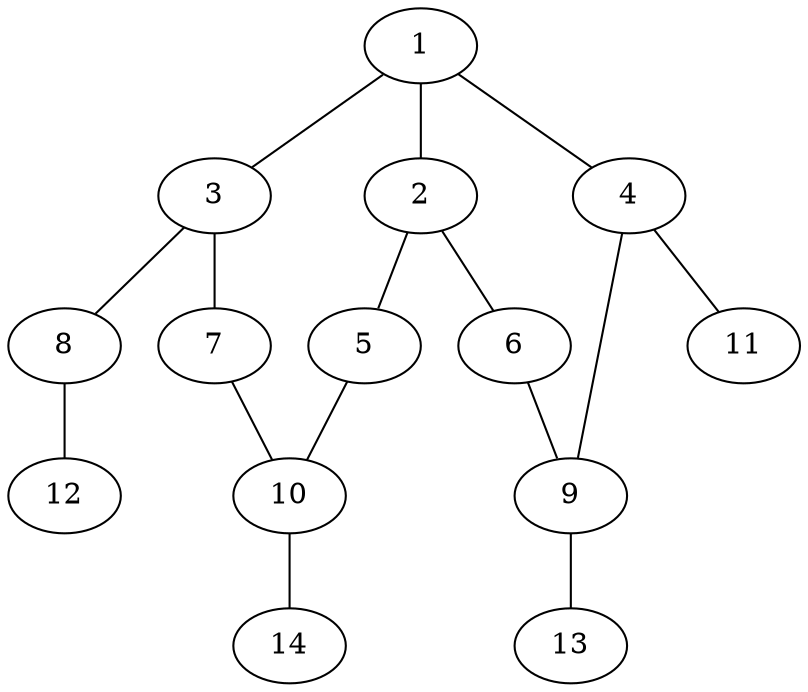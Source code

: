 graph molecule_4095 {
	1	 [chem=C];
	2	 [chem=C];
	1 -- 2	 [valence=2];
	3	 [chem=C];
	1 -- 3	 [valence=1];
	4	 [chem=N];
	1 -- 4	 [valence=1];
	5	 [chem=N];
	2 -- 5	 [valence=1];
	6	 [chem=N];
	2 -- 6	 [valence=1];
	7	 [chem=N];
	3 -- 7	 [valence=2];
	8	 [chem=S];
	3 -- 8	 [valence=1];
	9	 [chem=C];
	4 -- 9	 [valence=1];
	11	 [chem=H];
	4 -- 11	 [valence=1];
	10	 [chem=C];
	5 -- 10	 [valence=2];
	6 -- 9	 [valence=2];
	7 -- 10	 [valence=1];
	12	 [chem=H];
	8 -- 12	 [valence=1];
	13	 [chem=H];
	9 -- 13	 [valence=1];
	14	 [chem=H];
	10 -- 14	 [valence=1];
}

